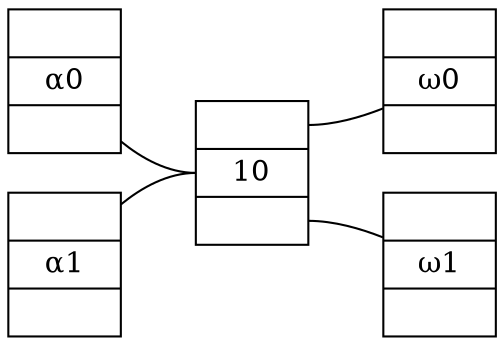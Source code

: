 graph "strict" {
	graph [rankdir=LR]
	node [height=.1 shape=record]
	"α0" [label="<f0> |<f1> α0|<f2>"]
	"ω0" [label="<f0> |<f1> ω0|<f2>"]
	"α1" [label="<f0> |<f1> α1|<f2>"]
	"ω1" [label="<f0> |<f1> ω1|<f2>"]
	10 [label="<f0> |<f1> 10|<f2>"]
	"α0" -- 10:f1
	"α1" -- 10:f1
	10:f0 -- "ω0"
	10:f2 -- "ω1"
}

